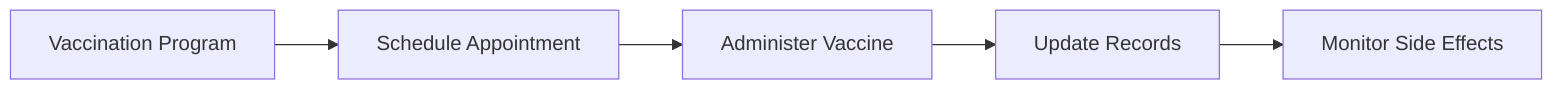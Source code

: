 flowchart LR
    Vaccine[Vaccination Program] --> Schedule[Schedule Appointment]
    Schedule --> Administer[Administer Vaccine]
    Administer --> Record[Update Records]
    Record --> Monitor[Monitor Side Effects]